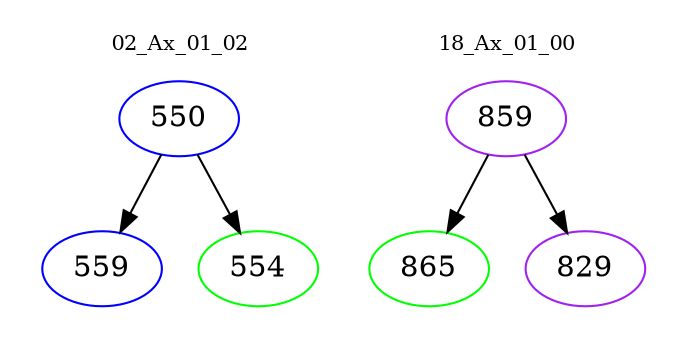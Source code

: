 digraph{
subgraph cluster_0 {
color = white
label = "02_Ax_01_02";
fontsize=10;
T0_550 [label="550", color="blue"]
T0_550 -> T0_559 [color="black"]
T0_559 [label="559", color="blue"]
T0_550 -> T0_554 [color="black"]
T0_554 [label="554", color="green"]
}
subgraph cluster_1 {
color = white
label = "18_Ax_01_00";
fontsize=10;
T1_859 [label="859", color="purple"]
T1_859 -> T1_865 [color="black"]
T1_865 [label="865", color="green"]
T1_859 -> T1_829 [color="black"]
T1_829 [label="829", color="purple"]
}
}
